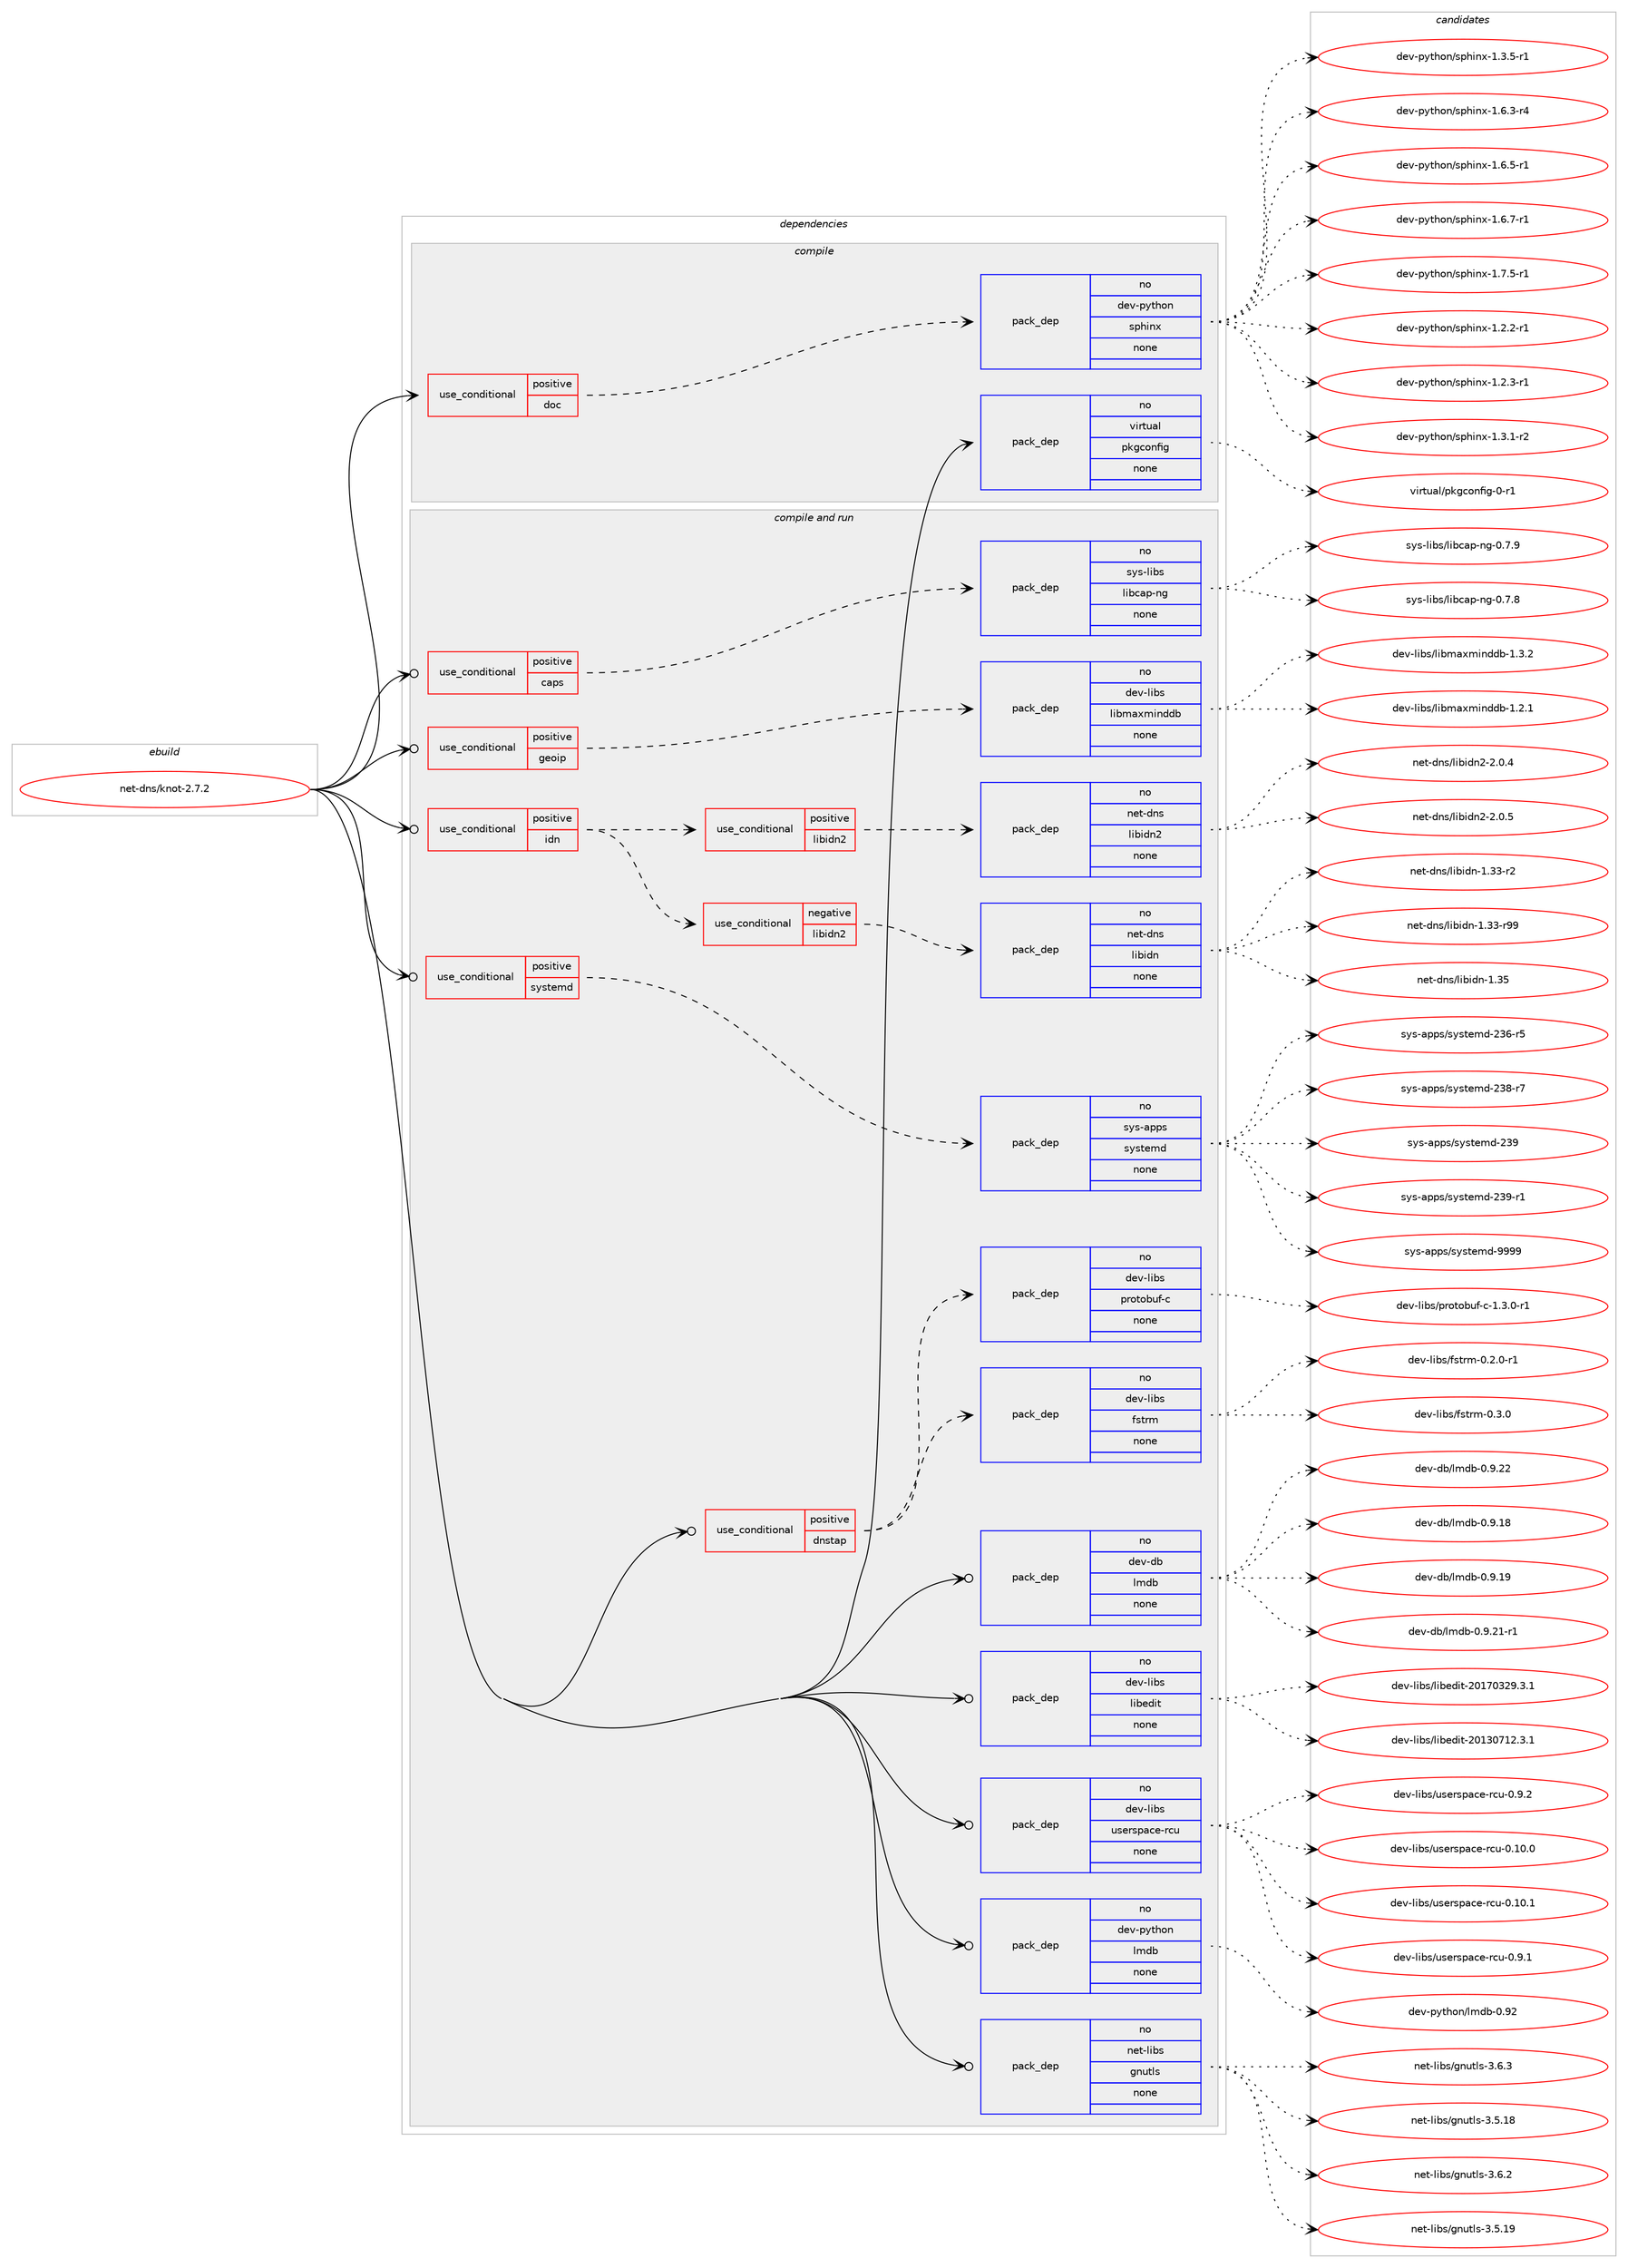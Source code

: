 digraph prolog {

# *************
# Graph options
# *************

newrank=true;
concentrate=true;
compound=true;
graph [rankdir=LR,fontname=Helvetica,fontsize=10,ranksep=1.5];#, ranksep=2.5, nodesep=0.2];
edge  [arrowhead=vee];
node  [fontname=Helvetica,fontsize=10];

# **********
# The ebuild
# **********

subgraph cluster_leftcol {
color=gray;
rank=same;
label=<<i>ebuild</i>>;
id [label="net-dns/knot-2.7.2", color=red, width=4, href="../net-dns/knot-2.7.2.svg"];
}

# ****************
# The dependencies
# ****************

subgraph cluster_midcol {
color=gray;
label=<<i>dependencies</i>>;
subgraph cluster_compile {
fillcolor="#eeeeee";
style=filled;
label=<<i>compile</i>>;
subgraph cond643 {
dependency1970 [label=<<TABLE BORDER="0" CELLBORDER="1" CELLSPACING="0" CELLPADDING="4"><TR><TD ROWSPAN="3" CELLPADDING="10">use_conditional</TD></TR><TR><TD>positive</TD></TR><TR><TD>doc</TD></TR></TABLE>>, shape=none, color=red];
subgraph pack1304 {
dependency1971 [label=<<TABLE BORDER="0" CELLBORDER="1" CELLSPACING="0" CELLPADDING="4" WIDTH="220"><TR><TD ROWSPAN="6" CELLPADDING="30">pack_dep</TD></TR><TR><TD WIDTH="110">no</TD></TR><TR><TD>dev-python</TD></TR><TR><TD>sphinx</TD></TR><TR><TD>none</TD></TR><TR><TD></TD></TR></TABLE>>, shape=none, color=blue];
}
dependency1970:e -> dependency1971:w [weight=20,style="dashed",arrowhead="vee"];
}
id:e -> dependency1970:w [weight=20,style="solid",arrowhead="vee"];
subgraph pack1305 {
dependency1972 [label=<<TABLE BORDER="0" CELLBORDER="1" CELLSPACING="0" CELLPADDING="4" WIDTH="220"><TR><TD ROWSPAN="6" CELLPADDING="30">pack_dep</TD></TR><TR><TD WIDTH="110">no</TD></TR><TR><TD>virtual</TD></TR><TR><TD>pkgconfig</TD></TR><TR><TD>none</TD></TR><TR><TD></TD></TR></TABLE>>, shape=none, color=blue];
}
id:e -> dependency1972:w [weight=20,style="solid",arrowhead="vee"];
}
subgraph cluster_compileandrun {
fillcolor="#eeeeee";
style=filled;
label=<<i>compile and run</i>>;
subgraph cond644 {
dependency1973 [label=<<TABLE BORDER="0" CELLBORDER="1" CELLSPACING="0" CELLPADDING="4"><TR><TD ROWSPAN="3" CELLPADDING="10">use_conditional</TD></TR><TR><TD>positive</TD></TR><TR><TD>caps</TD></TR></TABLE>>, shape=none, color=red];
subgraph pack1306 {
dependency1974 [label=<<TABLE BORDER="0" CELLBORDER="1" CELLSPACING="0" CELLPADDING="4" WIDTH="220"><TR><TD ROWSPAN="6" CELLPADDING="30">pack_dep</TD></TR><TR><TD WIDTH="110">no</TD></TR><TR><TD>sys-libs</TD></TR><TR><TD>libcap-ng</TD></TR><TR><TD>none</TD></TR><TR><TD></TD></TR></TABLE>>, shape=none, color=blue];
}
dependency1973:e -> dependency1974:w [weight=20,style="dashed",arrowhead="vee"];
}
id:e -> dependency1973:w [weight=20,style="solid",arrowhead="odotvee"];
subgraph cond645 {
dependency1975 [label=<<TABLE BORDER="0" CELLBORDER="1" CELLSPACING="0" CELLPADDING="4"><TR><TD ROWSPAN="3" CELLPADDING="10">use_conditional</TD></TR><TR><TD>positive</TD></TR><TR><TD>dnstap</TD></TR></TABLE>>, shape=none, color=red];
subgraph pack1307 {
dependency1976 [label=<<TABLE BORDER="0" CELLBORDER="1" CELLSPACING="0" CELLPADDING="4" WIDTH="220"><TR><TD ROWSPAN="6" CELLPADDING="30">pack_dep</TD></TR><TR><TD WIDTH="110">no</TD></TR><TR><TD>dev-libs</TD></TR><TR><TD>fstrm</TD></TR><TR><TD>none</TD></TR><TR><TD></TD></TR></TABLE>>, shape=none, color=blue];
}
dependency1975:e -> dependency1976:w [weight=20,style="dashed",arrowhead="vee"];
subgraph pack1308 {
dependency1977 [label=<<TABLE BORDER="0" CELLBORDER="1" CELLSPACING="0" CELLPADDING="4" WIDTH="220"><TR><TD ROWSPAN="6" CELLPADDING="30">pack_dep</TD></TR><TR><TD WIDTH="110">no</TD></TR><TR><TD>dev-libs</TD></TR><TR><TD>protobuf-c</TD></TR><TR><TD>none</TD></TR><TR><TD></TD></TR></TABLE>>, shape=none, color=blue];
}
dependency1975:e -> dependency1977:w [weight=20,style="dashed",arrowhead="vee"];
}
id:e -> dependency1975:w [weight=20,style="solid",arrowhead="odotvee"];
subgraph cond646 {
dependency1978 [label=<<TABLE BORDER="0" CELLBORDER="1" CELLSPACING="0" CELLPADDING="4"><TR><TD ROWSPAN="3" CELLPADDING="10">use_conditional</TD></TR><TR><TD>positive</TD></TR><TR><TD>geoip</TD></TR></TABLE>>, shape=none, color=red];
subgraph pack1309 {
dependency1979 [label=<<TABLE BORDER="0" CELLBORDER="1" CELLSPACING="0" CELLPADDING="4" WIDTH="220"><TR><TD ROWSPAN="6" CELLPADDING="30">pack_dep</TD></TR><TR><TD WIDTH="110">no</TD></TR><TR><TD>dev-libs</TD></TR><TR><TD>libmaxminddb</TD></TR><TR><TD>none</TD></TR><TR><TD></TD></TR></TABLE>>, shape=none, color=blue];
}
dependency1978:e -> dependency1979:w [weight=20,style="dashed",arrowhead="vee"];
}
id:e -> dependency1978:w [weight=20,style="solid",arrowhead="odotvee"];
subgraph cond647 {
dependency1980 [label=<<TABLE BORDER="0" CELLBORDER="1" CELLSPACING="0" CELLPADDING="4"><TR><TD ROWSPAN="3" CELLPADDING="10">use_conditional</TD></TR><TR><TD>positive</TD></TR><TR><TD>idn</TD></TR></TABLE>>, shape=none, color=red];
subgraph cond648 {
dependency1981 [label=<<TABLE BORDER="0" CELLBORDER="1" CELLSPACING="0" CELLPADDING="4"><TR><TD ROWSPAN="3" CELLPADDING="10">use_conditional</TD></TR><TR><TD>negative</TD></TR><TR><TD>libidn2</TD></TR></TABLE>>, shape=none, color=red];
subgraph pack1310 {
dependency1982 [label=<<TABLE BORDER="0" CELLBORDER="1" CELLSPACING="0" CELLPADDING="4" WIDTH="220"><TR><TD ROWSPAN="6" CELLPADDING="30">pack_dep</TD></TR><TR><TD WIDTH="110">no</TD></TR><TR><TD>net-dns</TD></TR><TR><TD>libidn</TD></TR><TR><TD>none</TD></TR><TR><TD></TD></TR></TABLE>>, shape=none, color=blue];
}
dependency1981:e -> dependency1982:w [weight=20,style="dashed",arrowhead="vee"];
}
dependency1980:e -> dependency1981:w [weight=20,style="dashed",arrowhead="vee"];
subgraph cond649 {
dependency1983 [label=<<TABLE BORDER="0" CELLBORDER="1" CELLSPACING="0" CELLPADDING="4"><TR><TD ROWSPAN="3" CELLPADDING="10">use_conditional</TD></TR><TR><TD>positive</TD></TR><TR><TD>libidn2</TD></TR></TABLE>>, shape=none, color=red];
subgraph pack1311 {
dependency1984 [label=<<TABLE BORDER="0" CELLBORDER="1" CELLSPACING="0" CELLPADDING="4" WIDTH="220"><TR><TD ROWSPAN="6" CELLPADDING="30">pack_dep</TD></TR><TR><TD WIDTH="110">no</TD></TR><TR><TD>net-dns</TD></TR><TR><TD>libidn2</TD></TR><TR><TD>none</TD></TR><TR><TD></TD></TR></TABLE>>, shape=none, color=blue];
}
dependency1983:e -> dependency1984:w [weight=20,style="dashed",arrowhead="vee"];
}
dependency1980:e -> dependency1983:w [weight=20,style="dashed",arrowhead="vee"];
}
id:e -> dependency1980:w [weight=20,style="solid",arrowhead="odotvee"];
subgraph cond650 {
dependency1985 [label=<<TABLE BORDER="0" CELLBORDER="1" CELLSPACING="0" CELLPADDING="4"><TR><TD ROWSPAN="3" CELLPADDING="10">use_conditional</TD></TR><TR><TD>positive</TD></TR><TR><TD>systemd</TD></TR></TABLE>>, shape=none, color=red];
subgraph pack1312 {
dependency1986 [label=<<TABLE BORDER="0" CELLBORDER="1" CELLSPACING="0" CELLPADDING="4" WIDTH="220"><TR><TD ROWSPAN="6" CELLPADDING="30">pack_dep</TD></TR><TR><TD WIDTH="110">no</TD></TR><TR><TD>sys-apps</TD></TR><TR><TD>systemd</TD></TR><TR><TD>none</TD></TR><TR><TD></TD></TR></TABLE>>, shape=none, color=blue];
}
dependency1985:e -> dependency1986:w [weight=20,style="dashed",arrowhead="vee"];
}
id:e -> dependency1985:w [weight=20,style="solid",arrowhead="odotvee"];
subgraph pack1313 {
dependency1987 [label=<<TABLE BORDER="0" CELLBORDER="1" CELLSPACING="0" CELLPADDING="4" WIDTH="220"><TR><TD ROWSPAN="6" CELLPADDING="30">pack_dep</TD></TR><TR><TD WIDTH="110">no</TD></TR><TR><TD>dev-db</TD></TR><TR><TD>lmdb</TD></TR><TR><TD>none</TD></TR><TR><TD></TD></TR></TABLE>>, shape=none, color=blue];
}
id:e -> dependency1987:w [weight=20,style="solid",arrowhead="odotvee"];
subgraph pack1314 {
dependency1988 [label=<<TABLE BORDER="0" CELLBORDER="1" CELLSPACING="0" CELLPADDING="4" WIDTH="220"><TR><TD ROWSPAN="6" CELLPADDING="30">pack_dep</TD></TR><TR><TD WIDTH="110">no</TD></TR><TR><TD>dev-libs</TD></TR><TR><TD>libedit</TD></TR><TR><TD>none</TD></TR><TR><TD></TD></TR></TABLE>>, shape=none, color=blue];
}
id:e -> dependency1988:w [weight=20,style="solid",arrowhead="odotvee"];
subgraph pack1315 {
dependency1989 [label=<<TABLE BORDER="0" CELLBORDER="1" CELLSPACING="0" CELLPADDING="4" WIDTH="220"><TR><TD ROWSPAN="6" CELLPADDING="30">pack_dep</TD></TR><TR><TD WIDTH="110">no</TD></TR><TR><TD>dev-libs</TD></TR><TR><TD>userspace-rcu</TD></TR><TR><TD>none</TD></TR><TR><TD></TD></TR></TABLE>>, shape=none, color=blue];
}
id:e -> dependency1989:w [weight=20,style="solid",arrowhead="odotvee"];
subgraph pack1316 {
dependency1990 [label=<<TABLE BORDER="0" CELLBORDER="1" CELLSPACING="0" CELLPADDING="4" WIDTH="220"><TR><TD ROWSPAN="6" CELLPADDING="30">pack_dep</TD></TR><TR><TD WIDTH="110">no</TD></TR><TR><TD>dev-python</TD></TR><TR><TD>lmdb</TD></TR><TR><TD>none</TD></TR><TR><TD></TD></TR></TABLE>>, shape=none, color=blue];
}
id:e -> dependency1990:w [weight=20,style="solid",arrowhead="odotvee"];
subgraph pack1317 {
dependency1991 [label=<<TABLE BORDER="0" CELLBORDER="1" CELLSPACING="0" CELLPADDING="4" WIDTH="220"><TR><TD ROWSPAN="6" CELLPADDING="30">pack_dep</TD></TR><TR><TD WIDTH="110">no</TD></TR><TR><TD>net-libs</TD></TR><TR><TD>gnutls</TD></TR><TR><TD>none</TD></TR><TR><TD></TD></TR></TABLE>>, shape=none, color=blue];
}
id:e -> dependency1991:w [weight=20,style="solid",arrowhead="odotvee"];
}
subgraph cluster_run {
fillcolor="#eeeeee";
style=filled;
label=<<i>run</i>>;
}
}

# **************
# The candidates
# **************

subgraph cluster_choices {
rank=same;
color=gray;
label=<<i>candidates</i>>;

subgraph choice1304 {
color=black;
nodesep=1;
choice10010111845112121116104111110471151121041051101204549465046504511449 [label="dev-python/sphinx-1.2.2-r1", color=red, width=4,href="../dev-python/sphinx-1.2.2-r1.svg"];
choice10010111845112121116104111110471151121041051101204549465046514511449 [label="dev-python/sphinx-1.2.3-r1", color=red, width=4,href="../dev-python/sphinx-1.2.3-r1.svg"];
choice10010111845112121116104111110471151121041051101204549465146494511450 [label="dev-python/sphinx-1.3.1-r2", color=red, width=4,href="../dev-python/sphinx-1.3.1-r2.svg"];
choice10010111845112121116104111110471151121041051101204549465146534511449 [label="dev-python/sphinx-1.3.5-r1", color=red, width=4,href="../dev-python/sphinx-1.3.5-r1.svg"];
choice10010111845112121116104111110471151121041051101204549465446514511452 [label="dev-python/sphinx-1.6.3-r4", color=red, width=4,href="../dev-python/sphinx-1.6.3-r4.svg"];
choice10010111845112121116104111110471151121041051101204549465446534511449 [label="dev-python/sphinx-1.6.5-r1", color=red, width=4,href="../dev-python/sphinx-1.6.5-r1.svg"];
choice10010111845112121116104111110471151121041051101204549465446554511449 [label="dev-python/sphinx-1.6.7-r1", color=red, width=4,href="../dev-python/sphinx-1.6.7-r1.svg"];
choice10010111845112121116104111110471151121041051101204549465546534511449 [label="dev-python/sphinx-1.7.5-r1", color=red, width=4,href="../dev-python/sphinx-1.7.5-r1.svg"];
dependency1971:e -> choice10010111845112121116104111110471151121041051101204549465046504511449:w [style=dotted,weight="100"];
dependency1971:e -> choice10010111845112121116104111110471151121041051101204549465046514511449:w [style=dotted,weight="100"];
dependency1971:e -> choice10010111845112121116104111110471151121041051101204549465146494511450:w [style=dotted,weight="100"];
dependency1971:e -> choice10010111845112121116104111110471151121041051101204549465146534511449:w [style=dotted,weight="100"];
dependency1971:e -> choice10010111845112121116104111110471151121041051101204549465446514511452:w [style=dotted,weight="100"];
dependency1971:e -> choice10010111845112121116104111110471151121041051101204549465446534511449:w [style=dotted,weight="100"];
dependency1971:e -> choice10010111845112121116104111110471151121041051101204549465446554511449:w [style=dotted,weight="100"];
dependency1971:e -> choice10010111845112121116104111110471151121041051101204549465546534511449:w [style=dotted,weight="100"];
}
subgraph choice1305 {
color=black;
nodesep=1;
choice11810511411611797108471121071039911111010210510345484511449 [label="virtual/pkgconfig-0-r1", color=red, width=4,href="../virtual/pkgconfig-0-r1.svg"];
dependency1972:e -> choice11810511411611797108471121071039911111010210510345484511449:w [style=dotted,weight="100"];
}
subgraph choice1306 {
color=black;
nodesep=1;
choice11512111545108105981154710810598999711245110103454846554656 [label="sys-libs/libcap-ng-0.7.8", color=red, width=4,href="../sys-libs/libcap-ng-0.7.8.svg"];
choice11512111545108105981154710810598999711245110103454846554657 [label="sys-libs/libcap-ng-0.7.9", color=red, width=4,href="../sys-libs/libcap-ng-0.7.9.svg"];
dependency1974:e -> choice11512111545108105981154710810598999711245110103454846554656:w [style=dotted,weight="100"];
dependency1974:e -> choice11512111545108105981154710810598999711245110103454846554657:w [style=dotted,weight="100"];
}
subgraph choice1307 {
color=black;
nodesep=1;
choice1001011184510810598115471021151161141094548465046484511449 [label="dev-libs/fstrm-0.2.0-r1", color=red, width=4,href="../dev-libs/fstrm-0.2.0-r1.svg"];
choice100101118451081059811547102115116114109454846514648 [label="dev-libs/fstrm-0.3.0", color=red, width=4,href="../dev-libs/fstrm-0.3.0.svg"];
dependency1976:e -> choice1001011184510810598115471021151161141094548465046484511449:w [style=dotted,weight="100"];
dependency1976:e -> choice100101118451081059811547102115116114109454846514648:w [style=dotted,weight="100"];
}
subgraph choice1308 {
color=black;
nodesep=1;
choice1001011184510810598115471121141111161119811710245994549465146484511449 [label="dev-libs/protobuf-c-1.3.0-r1", color=red, width=4,href="../dev-libs/protobuf-c-1.3.0-r1.svg"];
dependency1977:e -> choice1001011184510810598115471121141111161119811710245994549465146484511449:w [style=dotted,weight="100"];
}
subgraph choice1309 {
color=black;
nodesep=1;
choice100101118451081059811547108105981099712010910511010010098454946504649 [label="dev-libs/libmaxminddb-1.2.1", color=red, width=4,href="../dev-libs/libmaxminddb-1.2.1.svg"];
choice100101118451081059811547108105981099712010910511010010098454946514650 [label="dev-libs/libmaxminddb-1.3.2", color=red, width=4,href="../dev-libs/libmaxminddb-1.3.2.svg"];
dependency1979:e -> choice100101118451081059811547108105981099712010910511010010098454946504649:w [style=dotted,weight="100"];
dependency1979:e -> choice100101118451081059811547108105981099712010910511010010098454946514650:w [style=dotted,weight="100"];
}
subgraph choice1310 {
color=black;
nodesep=1;
choice11010111645100110115471081059810510011045494651514511450 [label="net-dns/libidn-1.33-r2", color=red, width=4,href="../net-dns/libidn-1.33-r2.svg"];
choice1101011164510011011547108105981051001104549465151451145757 [label="net-dns/libidn-1.33-r99", color=red, width=4,href="../net-dns/libidn-1.33-r99.svg"];
choice1101011164510011011547108105981051001104549465153 [label="net-dns/libidn-1.35", color=red, width=4,href="../net-dns/libidn-1.35.svg"];
dependency1982:e -> choice11010111645100110115471081059810510011045494651514511450:w [style=dotted,weight="100"];
dependency1982:e -> choice1101011164510011011547108105981051001104549465151451145757:w [style=dotted,weight="100"];
dependency1982:e -> choice1101011164510011011547108105981051001104549465153:w [style=dotted,weight="100"];
}
subgraph choice1311 {
color=black;
nodesep=1;
choice11010111645100110115471081059810510011050455046484652 [label="net-dns/libidn2-2.0.4", color=red, width=4,href="../net-dns/libidn2-2.0.4.svg"];
choice11010111645100110115471081059810510011050455046484653 [label="net-dns/libidn2-2.0.5", color=red, width=4,href="../net-dns/libidn2-2.0.5.svg"];
dependency1984:e -> choice11010111645100110115471081059810510011050455046484652:w [style=dotted,weight="100"];
dependency1984:e -> choice11010111645100110115471081059810510011050455046484653:w [style=dotted,weight="100"];
}
subgraph choice1312 {
color=black;
nodesep=1;
choice115121115459711211211547115121115116101109100455051544511453 [label="sys-apps/systemd-236-r5", color=red, width=4,href="../sys-apps/systemd-236-r5.svg"];
choice115121115459711211211547115121115116101109100455051564511455 [label="sys-apps/systemd-238-r7", color=red, width=4,href="../sys-apps/systemd-238-r7.svg"];
choice11512111545971121121154711512111511610110910045505157 [label="sys-apps/systemd-239", color=red, width=4,href="../sys-apps/systemd-239.svg"];
choice115121115459711211211547115121115116101109100455051574511449 [label="sys-apps/systemd-239-r1", color=red, width=4,href="../sys-apps/systemd-239-r1.svg"];
choice1151211154597112112115471151211151161011091004557575757 [label="sys-apps/systemd-9999", color=red, width=4,href="../sys-apps/systemd-9999.svg"];
dependency1986:e -> choice115121115459711211211547115121115116101109100455051544511453:w [style=dotted,weight="100"];
dependency1986:e -> choice115121115459711211211547115121115116101109100455051564511455:w [style=dotted,weight="100"];
dependency1986:e -> choice11512111545971121121154711512111511610110910045505157:w [style=dotted,weight="100"];
dependency1986:e -> choice115121115459711211211547115121115116101109100455051574511449:w [style=dotted,weight="100"];
dependency1986:e -> choice1151211154597112112115471151211151161011091004557575757:w [style=dotted,weight="100"];
}
subgraph choice1313 {
color=black;
nodesep=1;
choice1001011184510098471081091009845484657464956 [label="dev-db/lmdb-0.9.18", color=red, width=4,href="../dev-db/lmdb-0.9.18.svg"];
choice1001011184510098471081091009845484657464957 [label="dev-db/lmdb-0.9.19", color=red, width=4,href="../dev-db/lmdb-0.9.19.svg"];
choice10010111845100984710810910098454846574650494511449 [label="dev-db/lmdb-0.9.21-r1", color=red, width=4,href="../dev-db/lmdb-0.9.21-r1.svg"];
choice1001011184510098471081091009845484657465050 [label="dev-db/lmdb-0.9.22", color=red, width=4,href="../dev-db/lmdb-0.9.22.svg"];
dependency1987:e -> choice1001011184510098471081091009845484657464956:w [style=dotted,weight="100"];
dependency1987:e -> choice1001011184510098471081091009845484657464957:w [style=dotted,weight="100"];
dependency1987:e -> choice10010111845100984710810910098454846574650494511449:w [style=dotted,weight="100"];
dependency1987:e -> choice1001011184510098471081091009845484657465050:w [style=dotted,weight="100"];
}
subgraph choice1314 {
color=black;
nodesep=1;
choice1001011184510810598115471081059810110010511645504849514855495046514649 [label="dev-libs/libedit-20130712.3.1", color=red, width=4,href="../dev-libs/libedit-20130712.3.1.svg"];
choice1001011184510810598115471081059810110010511645504849554851505746514649 [label="dev-libs/libedit-20170329.3.1", color=red, width=4,href="../dev-libs/libedit-20170329.3.1.svg"];
dependency1988:e -> choice1001011184510810598115471081059810110010511645504849514855495046514649:w [style=dotted,weight="100"];
dependency1988:e -> choice1001011184510810598115471081059810110010511645504849554851505746514649:w [style=dotted,weight="100"];
}
subgraph choice1315 {
color=black;
nodesep=1;
choice1001011184510810598115471171151011141151129799101451149911745484649484648 [label="dev-libs/userspace-rcu-0.10.0", color=red, width=4,href="../dev-libs/userspace-rcu-0.10.0.svg"];
choice1001011184510810598115471171151011141151129799101451149911745484649484649 [label="dev-libs/userspace-rcu-0.10.1", color=red, width=4,href="../dev-libs/userspace-rcu-0.10.1.svg"];
choice10010111845108105981154711711510111411511297991014511499117454846574649 [label="dev-libs/userspace-rcu-0.9.1", color=red, width=4,href="../dev-libs/userspace-rcu-0.9.1.svg"];
choice10010111845108105981154711711510111411511297991014511499117454846574650 [label="dev-libs/userspace-rcu-0.9.2", color=red, width=4,href="../dev-libs/userspace-rcu-0.9.2.svg"];
dependency1989:e -> choice1001011184510810598115471171151011141151129799101451149911745484649484648:w [style=dotted,weight="100"];
dependency1989:e -> choice1001011184510810598115471171151011141151129799101451149911745484649484649:w [style=dotted,weight="100"];
dependency1989:e -> choice10010111845108105981154711711510111411511297991014511499117454846574649:w [style=dotted,weight="100"];
dependency1989:e -> choice10010111845108105981154711711510111411511297991014511499117454846574650:w [style=dotted,weight="100"];
}
subgraph choice1316 {
color=black;
nodesep=1;
choice1001011184511212111610411111047108109100984548465750 [label="dev-python/lmdb-0.92", color=red, width=4,href="../dev-python/lmdb-0.92.svg"];
dependency1990:e -> choice1001011184511212111610411111047108109100984548465750:w [style=dotted,weight="100"];
}
subgraph choice1317 {
color=black;
nodesep=1;
choice11010111645108105981154710311011711610811545514653464956 [label="net-libs/gnutls-3.5.18", color=red, width=4,href="../net-libs/gnutls-3.5.18.svg"];
choice110101116451081059811547103110117116108115455146544650 [label="net-libs/gnutls-3.6.2", color=red, width=4,href="../net-libs/gnutls-3.6.2.svg"];
choice11010111645108105981154710311011711610811545514653464957 [label="net-libs/gnutls-3.5.19", color=red, width=4,href="../net-libs/gnutls-3.5.19.svg"];
choice110101116451081059811547103110117116108115455146544651 [label="net-libs/gnutls-3.6.3", color=red, width=4,href="../net-libs/gnutls-3.6.3.svg"];
dependency1991:e -> choice11010111645108105981154710311011711610811545514653464956:w [style=dotted,weight="100"];
dependency1991:e -> choice110101116451081059811547103110117116108115455146544650:w [style=dotted,weight="100"];
dependency1991:e -> choice11010111645108105981154710311011711610811545514653464957:w [style=dotted,weight="100"];
dependency1991:e -> choice110101116451081059811547103110117116108115455146544651:w [style=dotted,weight="100"];
}
}

}
